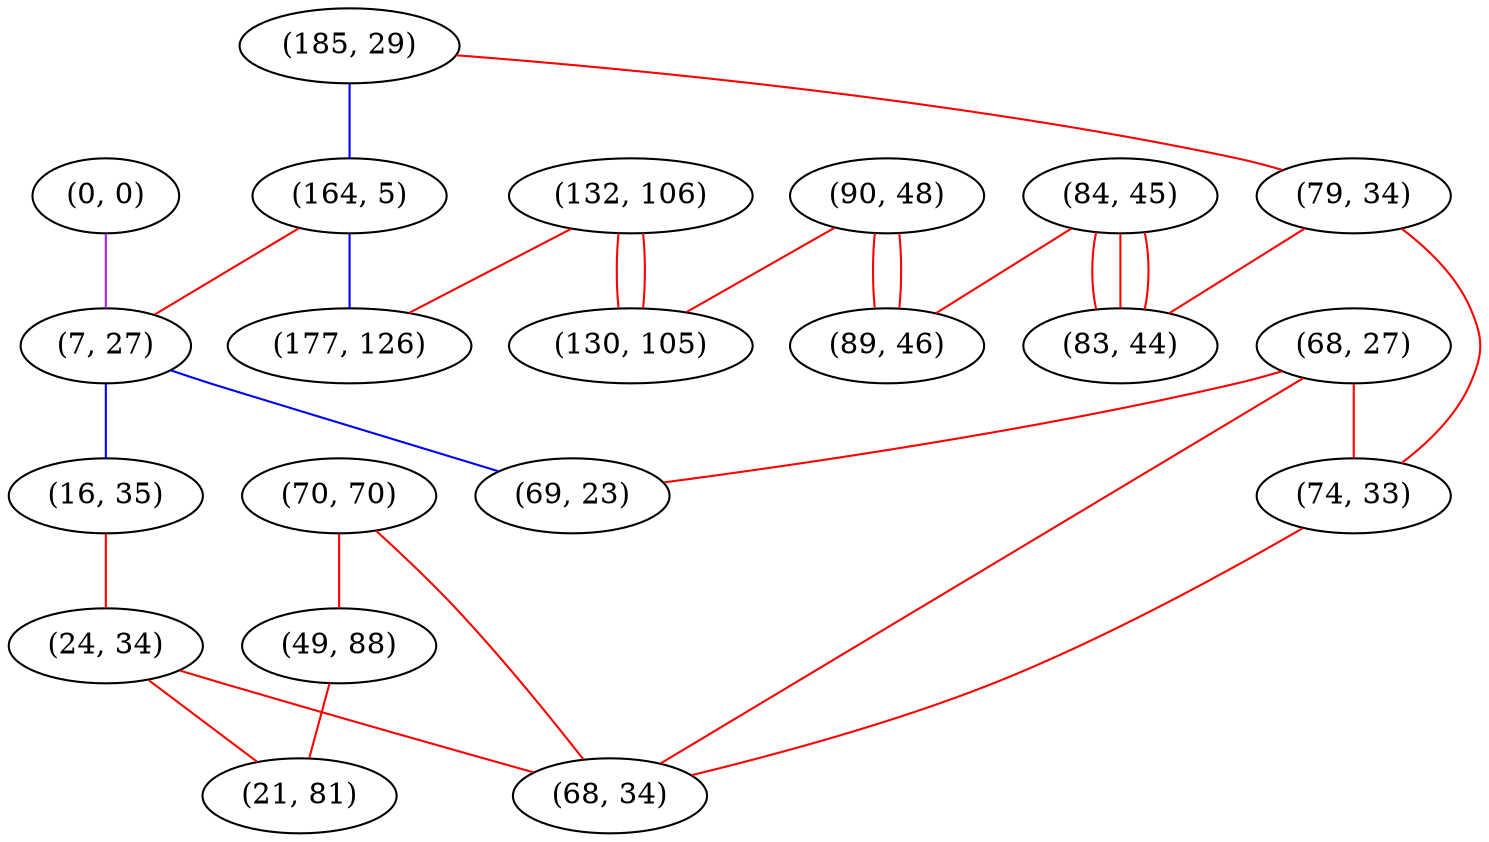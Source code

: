 graph "" {
"(84, 45)";
"(185, 29)";
"(0, 0)";
"(90, 48)";
"(79, 34)";
"(70, 70)";
"(164, 5)";
"(7, 27)";
"(16, 35)";
"(132, 106)";
"(177, 126)";
"(68, 27)";
"(49, 88)";
"(83, 44)";
"(24, 34)";
"(74, 33)";
"(68, 34)";
"(21, 81)";
"(69, 23)";
"(130, 105)";
"(89, 46)";
"(84, 45)" -- "(89, 46)"  [color=red, key=0, weight=1];
"(84, 45)" -- "(83, 44)"  [color=red, key=0, weight=1];
"(84, 45)" -- "(83, 44)"  [color=red, key=1, weight=1];
"(84, 45)" -- "(83, 44)"  [color=red, key=2, weight=1];
"(185, 29)" -- "(164, 5)"  [color=blue, key=0, weight=3];
"(185, 29)" -- "(79, 34)"  [color=red, key=0, weight=1];
"(0, 0)" -- "(7, 27)"  [color=purple, key=0, weight=4];
"(90, 48)" -- "(89, 46)"  [color=red, key=0, weight=1];
"(90, 48)" -- "(89, 46)"  [color=red, key=1, weight=1];
"(90, 48)" -- "(130, 105)"  [color=red, key=0, weight=1];
"(79, 34)" -- "(83, 44)"  [color=red, key=0, weight=1];
"(79, 34)" -- "(74, 33)"  [color=red, key=0, weight=1];
"(70, 70)" -- "(68, 34)"  [color=red, key=0, weight=1];
"(70, 70)" -- "(49, 88)"  [color=red, key=0, weight=1];
"(164, 5)" -- "(7, 27)"  [color=red, key=0, weight=1];
"(164, 5)" -- "(177, 126)"  [color=blue, key=0, weight=3];
"(7, 27)" -- "(16, 35)"  [color=blue, key=0, weight=3];
"(7, 27)" -- "(69, 23)"  [color=blue, key=0, weight=3];
"(16, 35)" -- "(24, 34)"  [color=red, key=0, weight=1];
"(132, 106)" -- "(177, 126)"  [color=red, key=0, weight=1];
"(132, 106)" -- "(130, 105)"  [color=red, key=0, weight=1];
"(132, 106)" -- "(130, 105)"  [color=red, key=1, weight=1];
"(68, 27)" -- "(68, 34)"  [color=red, key=0, weight=1];
"(68, 27)" -- "(69, 23)"  [color=red, key=0, weight=1];
"(68, 27)" -- "(74, 33)"  [color=red, key=0, weight=1];
"(49, 88)" -- "(21, 81)"  [color=red, key=0, weight=1];
"(24, 34)" -- "(21, 81)"  [color=red, key=0, weight=1];
"(24, 34)" -- "(68, 34)"  [color=red, key=0, weight=1];
"(74, 33)" -- "(68, 34)"  [color=red, key=0, weight=1];
}
